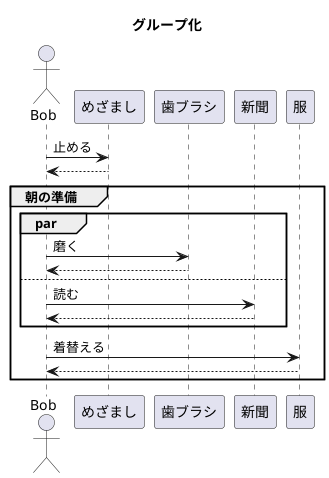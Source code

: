 @startuml{plantuml_seq_cf_group.png}
title グループ化
actor Bob

Bob -> めざまし : 止める
Bob <-- めざまし

group 朝の準備
  par
    Bob -> 歯ブラシ : 磨く
    Bob <-- 歯ブラシ
  else
    Bob -> 新聞: 読む
    Bob <-- 新聞
  end
  Bob -> 服 : 着替える
  Bob <-- 服
end

@enduml
